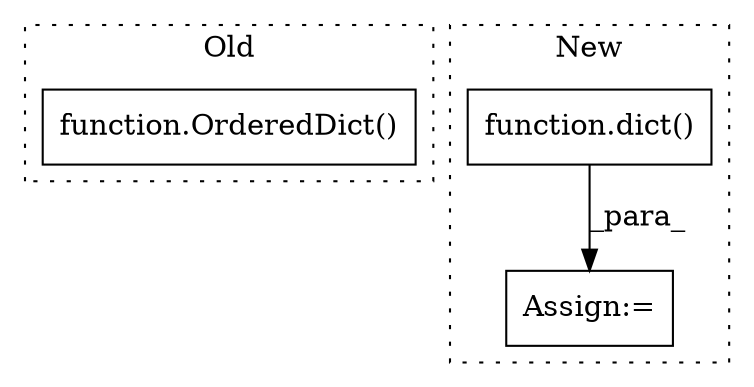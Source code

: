 digraph G {
subgraph cluster0 {
1 [label="function.OrderedDict()" a="75" s="7778" l="13" shape="box"];
label = "Old";
style="dotted";
}
subgraph cluster1 {
2 [label="function.dict()" a="75" s="7253" l="6" shape="box"];
3 [label="Assign:=" a="68" s="7250" l="3" shape="box"];
label = "New";
style="dotted";
}
2 -> 3 [label="_para_"];
}